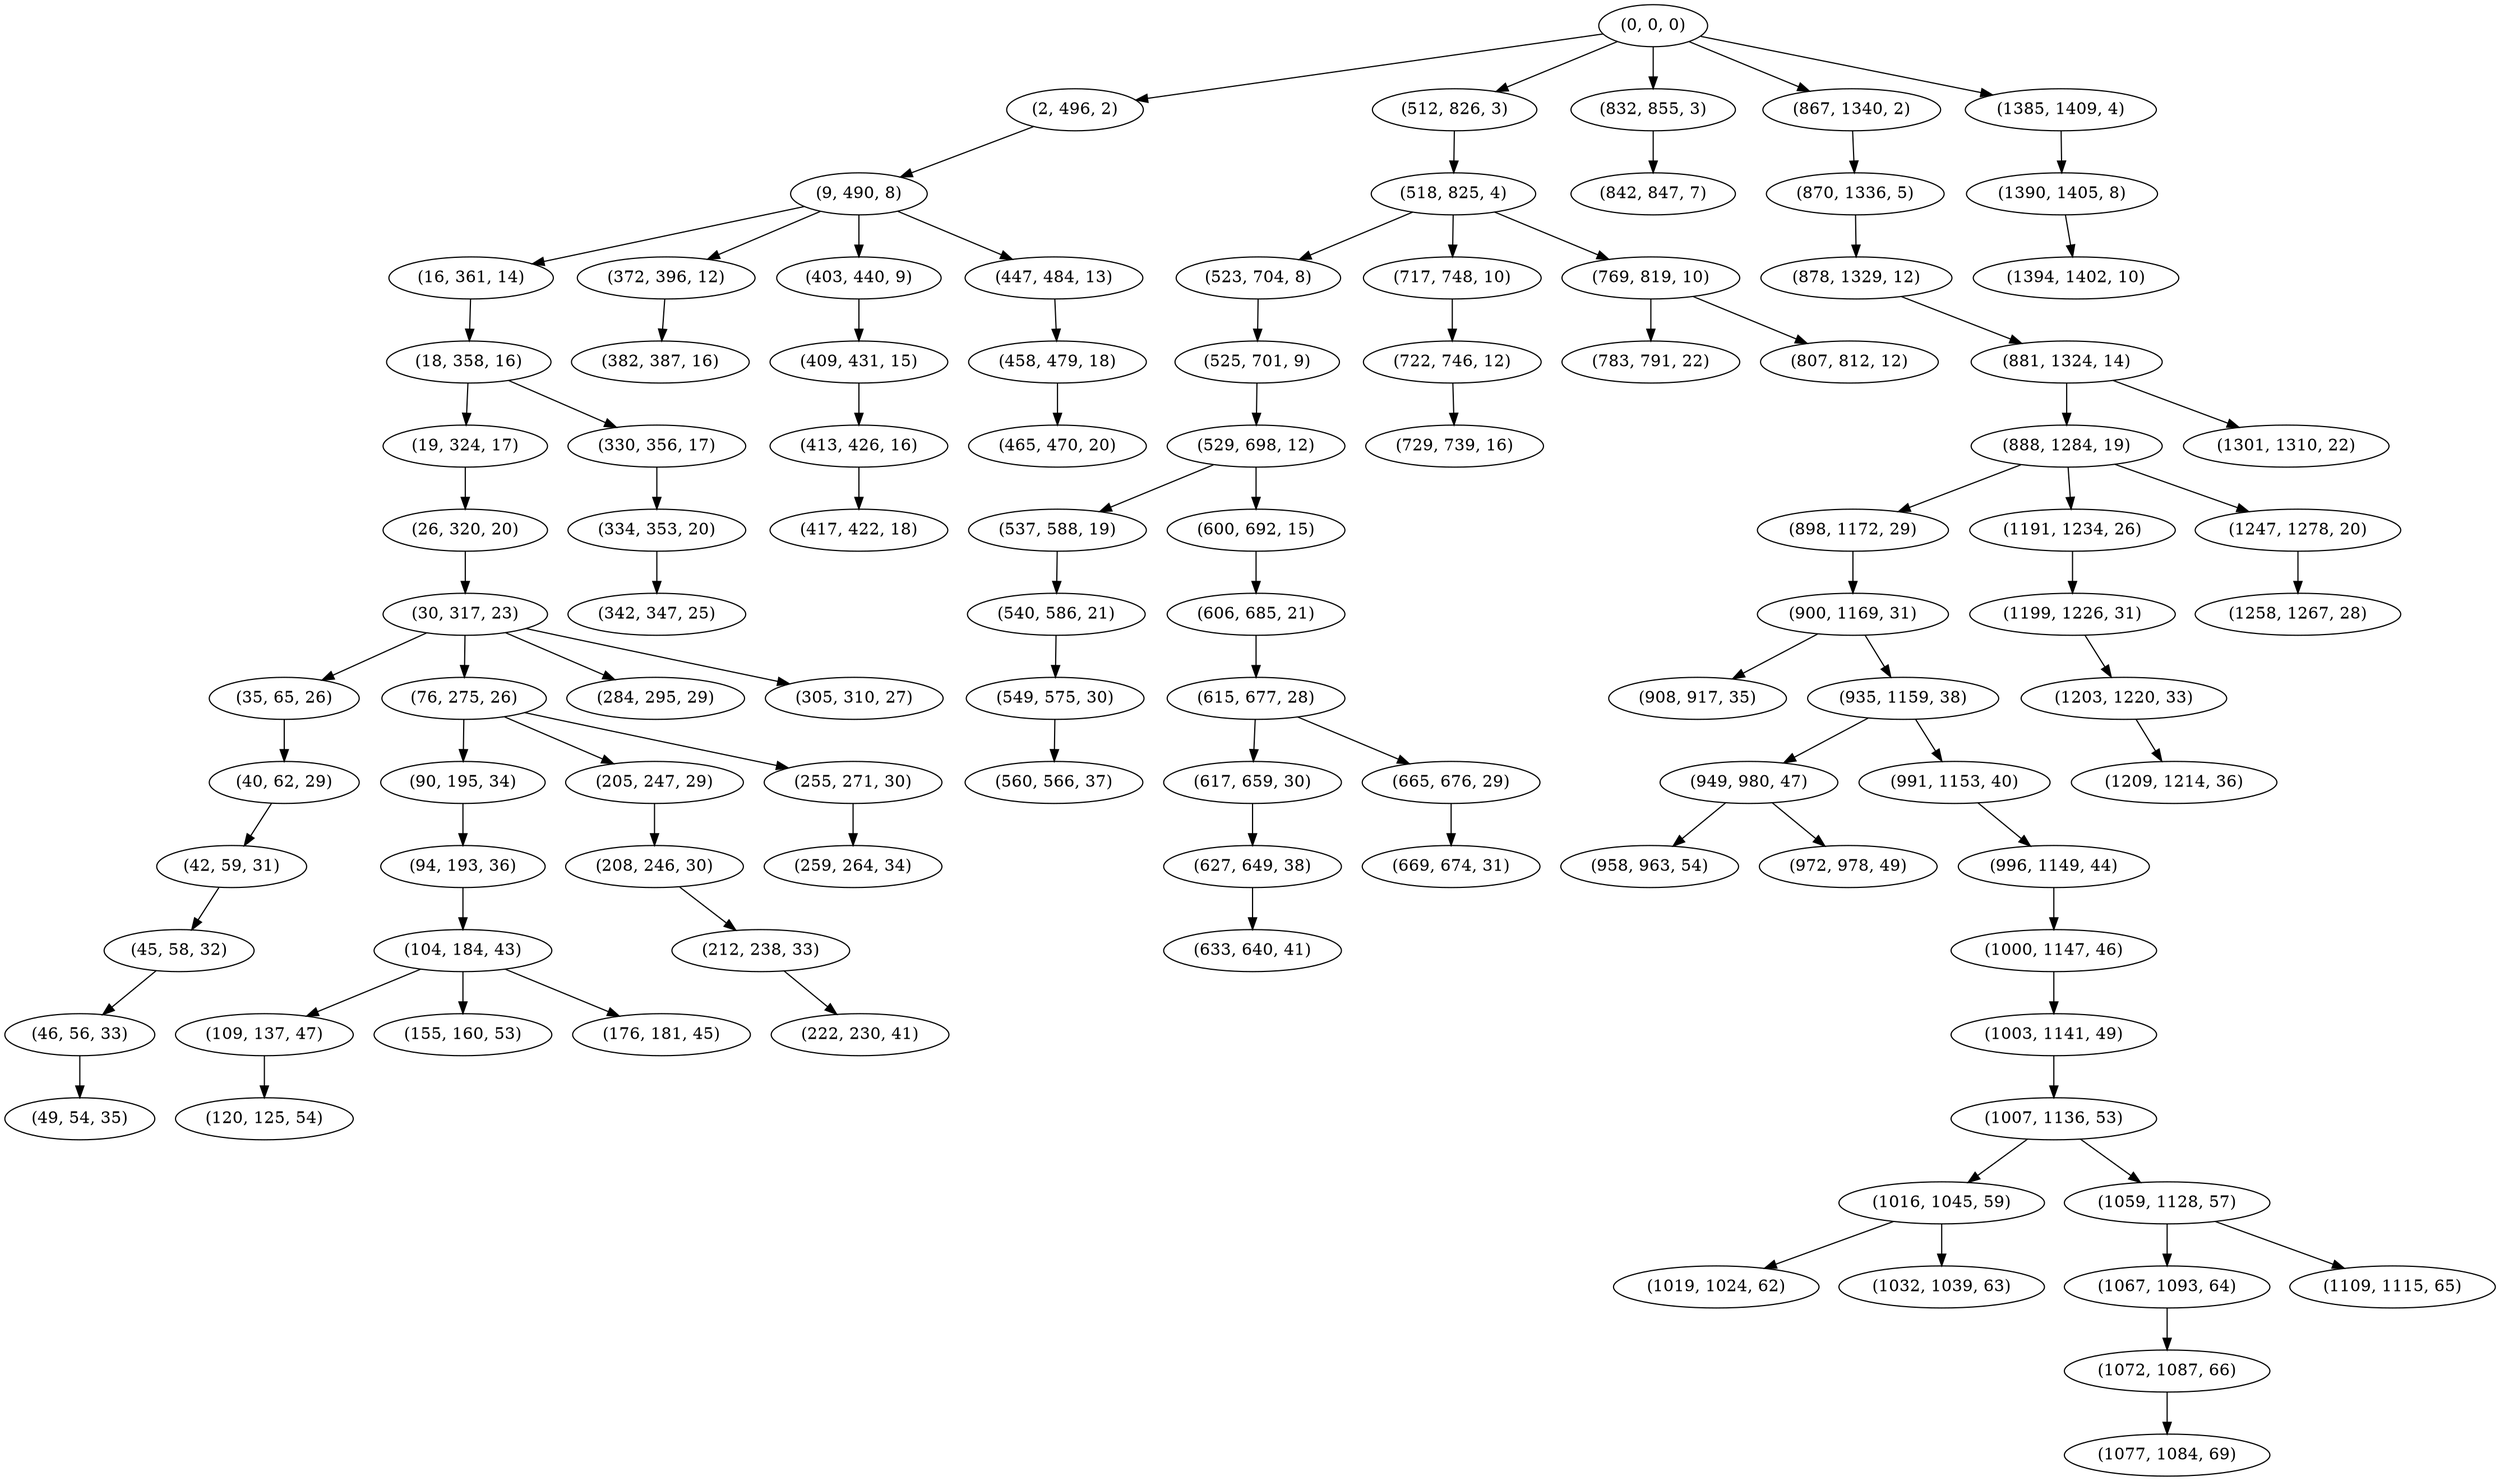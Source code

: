 digraph tree {
    "(0, 0, 0)";
    "(2, 496, 2)";
    "(9, 490, 8)";
    "(16, 361, 14)";
    "(18, 358, 16)";
    "(19, 324, 17)";
    "(26, 320, 20)";
    "(30, 317, 23)";
    "(35, 65, 26)";
    "(40, 62, 29)";
    "(42, 59, 31)";
    "(45, 58, 32)";
    "(46, 56, 33)";
    "(49, 54, 35)";
    "(76, 275, 26)";
    "(90, 195, 34)";
    "(94, 193, 36)";
    "(104, 184, 43)";
    "(109, 137, 47)";
    "(120, 125, 54)";
    "(155, 160, 53)";
    "(176, 181, 45)";
    "(205, 247, 29)";
    "(208, 246, 30)";
    "(212, 238, 33)";
    "(222, 230, 41)";
    "(255, 271, 30)";
    "(259, 264, 34)";
    "(284, 295, 29)";
    "(305, 310, 27)";
    "(330, 356, 17)";
    "(334, 353, 20)";
    "(342, 347, 25)";
    "(372, 396, 12)";
    "(382, 387, 16)";
    "(403, 440, 9)";
    "(409, 431, 15)";
    "(413, 426, 16)";
    "(417, 422, 18)";
    "(447, 484, 13)";
    "(458, 479, 18)";
    "(465, 470, 20)";
    "(512, 826, 3)";
    "(518, 825, 4)";
    "(523, 704, 8)";
    "(525, 701, 9)";
    "(529, 698, 12)";
    "(537, 588, 19)";
    "(540, 586, 21)";
    "(549, 575, 30)";
    "(560, 566, 37)";
    "(600, 692, 15)";
    "(606, 685, 21)";
    "(615, 677, 28)";
    "(617, 659, 30)";
    "(627, 649, 38)";
    "(633, 640, 41)";
    "(665, 676, 29)";
    "(669, 674, 31)";
    "(717, 748, 10)";
    "(722, 746, 12)";
    "(729, 739, 16)";
    "(769, 819, 10)";
    "(783, 791, 22)";
    "(807, 812, 12)";
    "(832, 855, 3)";
    "(842, 847, 7)";
    "(867, 1340, 2)";
    "(870, 1336, 5)";
    "(878, 1329, 12)";
    "(881, 1324, 14)";
    "(888, 1284, 19)";
    "(898, 1172, 29)";
    "(900, 1169, 31)";
    "(908, 917, 35)";
    "(935, 1159, 38)";
    "(949, 980, 47)";
    "(958, 963, 54)";
    "(972, 978, 49)";
    "(991, 1153, 40)";
    "(996, 1149, 44)";
    "(1000, 1147, 46)";
    "(1003, 1141, 49)";
    "(1007, 1136, 53)";
    "(1016, 1045, 59)";
    "(1019, 1024, 62)";
    "(1032, 1039, 63)";
    "(1059, 1128, 57)";
    "(1067, 1093, 64)";
    "(1072, 1087, 66)";
    "(1077, 1084, 69)";
    "(1109, 1115, 65)";
    "(1191, 1234, 26)";
    "(1199, 1226, 31)";
    "(1203, 1220, 33)";
    "(1209, 1214, 36)";
    "(1247, 1278, 20)";
    "(1258, 1267, 28)";
    "(1301, 1310, 22)";
    "(1385, 1409, 4)";
    "(1390, 1405, 8)";
    "(1394, 1402, 10)";
    "(0, 0, 0)" -> "(2, 496, 2)";
    "(0, 0, 0)" -> "(512, 826, 3)";
    "(0, 0, 0)" -> "(832, 855, 3)";
    "(0, 0, 0)" -> "(867, 1340, 2)";
    "(0, 0, 0)" -> "(1385, 1409, 4)";
    "(2, 496, 2)" -> "(9, 490, 8)";
    "(9, 490, 8)" -> "(16, 361, 14)";
    "(9, 490, 8)" -> "(372, 396, 12)";
    "(9, 490, 8)" -> "(403, 440, 9)";
    "(9, 490, 8)" -> "(447, 484, 13)";
    "(16, 361, 14)" -> "(18, 358, 16)";
    "(18, 358, 16)" -> "(19, 324, 17)";
    "(18, 358, 16)" -> "(330, 356, 17)";
    "(19, 324, 17)" -> "(26, 320, 20)";
    "(26, 320, 20)" -> "(30, 317, 23)";
    "(30, 317, 23)" -> "(35, 65, 26)";
    "(30, 317, 23)" -> "(76, 275, 26)";
    "(30, 317, 23)" -> "(284, 295, 29)";
    "(30, 317, 23)" -> "(305, 310, 27)";
    "(35, 65, 26)" -> "(40, 62, 29)";
    "(40, 62, 29)" -> "(42, 59, 31)";
    "(42, 59, 31)" -> "(45, 58, 32)";
    "(45, 58, 32)" -> "(46, 56, 33)";
    "(46, 56, 33)" -> "(49, 54, 35)";
    "(76, 275, 26)" -> "(90, 195, 34)";
    "(76, 275, 26)" -> "(205, 247, 29)";
    "(76, 275, 26)" -> "(255, 271, 30)";
    "(90, 195, 34)" -> "(94, 193, 36)";
    "(94, 193, 36)" -> "(104, 184, 43)";
    "(104, 184, 43)" -> "(109, 137, 47)";
    "(104, 184, 43)" -> "(155, 160, 53)";
    "(104, 184, 43)" -> "(176, 181, 45)";
    "(109, 137, 47)" -> "(120, 125, 54)";
    "(205, 247, 29)" -> "(208, 246, 30)";
    "(208, 246, 30)" -> "(212, 238, 33)";
    "(212, 238, 33)" -> "(222, 230, 41)";
    "(255, 271, 30)" -> "(259, 264, 34)";
    "(330, 356, 17)" -> "(334, 353, 20)";
    "(334, 353, 20)" -> "(342, 347, 25)";
    "(372, 396, 12)" -> "(382, 387, 16)";
    "(403, 440, 9)" -> "(409, 431, 15)";
    "(409, 431, 15)" -> "(413, 426, 16)";
    "(413, 426, 16)" -> "(417, 422, 18)";
    "(447, 484, 13)" -> "(458, 479, 18)";
    "(458, 479, 18)" -> "(465, 470, 20)";
    "(512, 826, 3)" -> "(518, 825, 4)";
    "(518, 825, 4)" -> "(523, 704, 8)";
    "(518, 825, 4)" -> "(717, 748, 10)";
    "(518, 825, 4)" -> "(769, 819, 10)";
    "(523, 704, 8)" -> "(525, 701, 9)";
    "(525, 701, 9)" -> "(529, 698, 12)";
    "(529, 698, 12)" -> "(537, 588, 19)";
    "(529, 698, 12)" -> "(600, 692, 15)";
    "(537, 588, 19)" -> "(540, 586, 21)";
    "(540, 586, 21)" -> "(549, 575, 30)";
    "(549, 575, 30)" -> "(560, 566, 37)";
    "(600, 692, 15)" -> "(606, 685, 21)";
    "(606, 685, 21)" -> "(615, 677, 28)";
    "(615, 677, 28)" -> "(617, 659, 30)";
    "(615, 677, 28)" -> "(665, 676, 29)";
    "(617, 659, 30)" -> "(627, 649, 38)";
    "(627, 649, 38)" -> "(633, 640, 41)";
    "(665, 676, 29)" -> "(669, 674, 31)";
    "(717, 748, 10)" -> "(722, 746, 12)";
    "(722, 746, 12)" -> "(729, 739, 16)";
    "(769, 819, 10)" -> "(783, 791, 22)";
    "(769, 819, 10)" -> "(807, 812, 12)";
    "(832, 855, 3)" -> "(842, 847, 7)";
    "(867, 1340, 2)" -> "(870, 1336, 5)";
    "(870, 1336, 5)" -> "(878, 1329, 12)";
    "(878, 1329, 12)" -> "(881, 1324, 14)";
    "(881, 1324, 14)" -> "(888, 1284, 19)";
    "(881, 1324, 14)" -> "(1301, 1310, 22)";
    "(888, 1284, 19)" -> "(898, 1172, 29)";
    "(888, 1284, 19)" -> "(1191, 1234, 26)";
    "(888, 1284, 19)" -> "(1247, 1278, 20)";
    "(898, 1172, 29)" -> "(900, 1169, 31)";
    "(900, 1169, 31)" -> "(908, 917, 35)";
    "(900, 1169, 31)" -> "(935, 1159, 38)";
    "(935, 1159, 38)" -> "(949, 980, 47)";
    "(935, 1159, 38)" -> "(991, 1153, 40)";
    "(949, 980, 47)" -> "(958, 963, 54)";
    "(949, 980, 47)" -> "(972, 978, 49)";
    "(991, 1153, 40)" -> "(996, 1149, 44)";
    "(996, 1149, 44)" -> "(1000, 1147, 46)";
    "(1000, 1147, 46)" -> "(1003, 1141, 49)";
    "(1003, 1141, 49)" -> "(1007, 1136, 53)";
    "(1007, 1136, 53)" -> "(1016, 1045, 59)";
    "(1007, 1136, 53)" -> "(1059, 1128, 57)";
    "(1016, 1045, 59)" -> "(1019, 1024, 62)";
    "(1016, 1045, 59)" -> "(1032, 1039, 63)";
    "(1059, 1128, 57)" -> "(1067, 1093, 64)";
    "(1059, 1128, 57)" -> "(1109, 1115, 65)";
    "(1067, 1093, 64)" -> "(1072, 1087, 66)";
    "(1072, 1087, 66)" -> "(1077, 1084, 69)";
    "(1191, 1234, 26)" -> "(1199, 1226, 31)";
    "(1199, 1226, 31)" -> "(1203, 1220, 33)";
    "(1203, 1220, 33)" -> "(1209, 1214, 36)";
    "(1247, 1278, 20)" -> "(1258, 1267, 28)";
    "(1385, 1409, 4)" -> "(1390, 1405, 8)";
    "(1390, 1405, 8)" -> "(1394, 1402, 10)";
}
